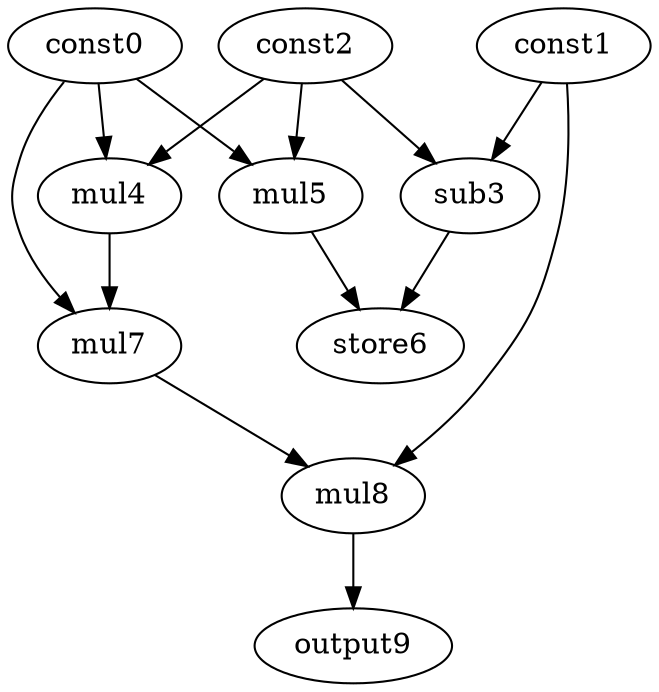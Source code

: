 digraph G { 
const0[opcode=const]; 
const1[opcode=const]; 
const2[opcode=const]; 
sub3[opcode=sub]; 
mul4[opcode=mul]; 
mul5[opcode=mul]; 
store6[opcode=store]; 
mul7[opcode=mul]; 
mul8[opcode=mul]; 
output9[opcode=output]; 
const1->sub3[operand=0];
const2->sub3[operand=1];
const0->mul4[operand=0];
const2->mul4[operand=1];
const0->mul5[operand=0];
const2->mul5[operand=1];
sub3->store6[operand=0];
mul5->store6[operand=1];
const0->mul7[operand=0];
mul4->mul7[operand=1];
const1->mul8[operand=0];
mul7->mul8[operand=1];
mul8->output9[operand=0];
}
